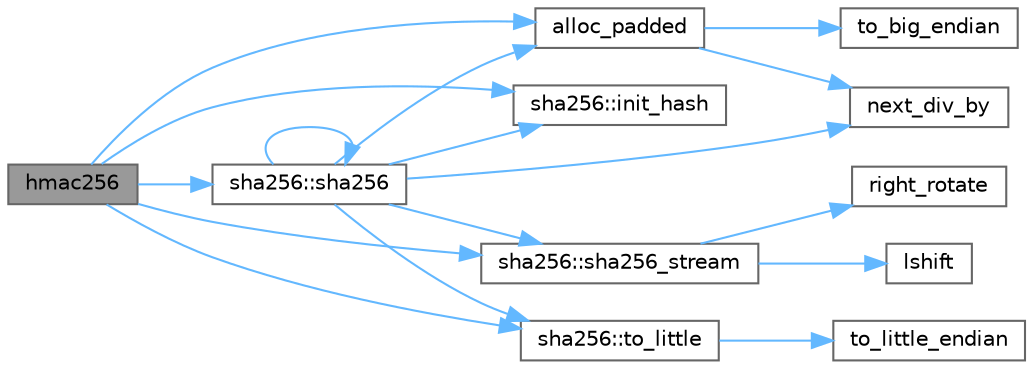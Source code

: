 digraph "hmac256"
{
 // INTERACTIVE_SVG=YES
 // LATEX_PDF_SIZE
  bgcolor="transparent";
  edge [fontname=Helvetica,fontsize=10,labelfontname=Helvetica,labelfontsize=10];
  node [fontname=Helvetica,fontsize=10,shape=box,height=0.2,width=0.4];
  rankdir="LR";
  Node1 [id="Node000001",label="hmac256",height=0.2,width=0.4,color="gray40", fillcolor="grey60", style="filled", fontcolor="black",tooltip="Implement HMAC algorithm."];
  Node1 -> Node2 [id="edge1_Node000001_Node000002",color="steelblue1",style="solid",tooltip=" "];
  Node2 [id="Node000002",label="alloc_padded",height=0.2,width=0.4,color="grey40", fillcolor="white", style="filled",URL="$group__Hash__Utility.html#ga2343e55717412f96eec191b9fddb7e29",tooltip="Allocate buffer of correct size for computing hash code."];
  Node2 -> Node3 [id="edge2_Node000002_Node000003",color="steelblue1",style="solid",tooltip=" "];
  Node3 [id="Node000003",label="next_div_by",height=0.2,width=0.4,color="grey40", fillcolor="white", style="filled",URL="$group__Hash__Utility.html#ga2f56d7c5d4d0a61f36bdafd0abd32191",tooltip="Return next number evenly divisible by specified number."];
  Node2 -> Node4 [id="edge3_Node000002_Node000004",color="steelblue1",style="solid",tooltip=" "];
  Node4 [id="Node000004",label="to_big_endian",height=0.2,width=0.4,color="grey40", fillcolor="white", style="filled",URL="$group__Hash__Utility.html#gac77df34e18fbd8a9ae82a50cf65d6cf4",tooltip="Convert number from little endian to big endian."];
  Node1 -> Node5 [id="edge4_Node000001_Node000005",color="steelblue1",style="solid",tooltip=" "];
  Node5 [id="Node000005",label="sha256::init_hash",height=0.2,width=0.4,color="grey40", fillcolor="white", style="filled",URL="$group__Hash.html#gac47f6dba748c8b9093b1b2dff14a0be3",tooltip="Initialize SHA256 hash."];
  Node1 -> Node6 [id="edge5_Node000001_Node000006",color="steelblue1",style="solid",tooltip=" "];
  Node6 [id="Node000006",label="sha256::sha256",height=0.2,width=0.4,color="grey40", fillcolor="white", style="filled",URL="$group__Hash.html#gac7fe13b785f5fd4903af4339ac88fbd3",tooltip="Return SHA256 hash."];
  Node6 -> Node2 [id="edge6_Node000006_Node000002",color="steelblue1",style="solid",tooltip=" "];
  Node6 -> Node5 [id="edge7_Node000006_Node000005",color="steelblue1",style="solid",tooltip=" "];
  Node6 -> Node3 [id="edge8_Node000006_Node000003",color="steelblue1",style="solid",tooltip=" "];
  Node6 -> Node6 [id="edge9_Node000006_Node000006",color="steelblue1",style="solid",tooltip=" "];
  Node6 -> Node7 [id="edge10_Node000006_Node000007",color="steelblue1",style="solid",tooltip=" "];
  Node7 [id="Node000007",label="sha256::sha256_stream",height=0.2,width=0.4,color="grey40", fillcolor="white", style="filled",URL="$group__Hash.html#ga21b0412f8de5402ca9424fb129f51d5f",tooltip="Compute SHA256 hash, updating hash value at every invocation."];
  Node7 -> Node8 [id="edge11_Node000007_Node000008",color="steelblue1",style="solid",tooltip=" "];
  Node8 [id="Node000008",label="lshift",height=0.2,width=0.4,color="grey40", fillcolor="white", style="filled",URL="$group__Hash__Utility.html#ga78ae03271cd4536e0d22219cf9ce294a",tooltip="Left shift of unsigned 8 bit int and conversion to 32 bit."];
  Node7 -> Node9 [id="edge12_Node000007_Node000009",color="steelblue1",style="solid",tooltip=" "];
  Node9 [id="Node000009",label="right_rotate",height=0.2,width=0.4,color="grey40", fillcolor="white", style="filled",URL="$group__Hash__Utility.html#gaec0ea9d7fd1557b10a283c3b3b474889",tooltip="Right rotate bits of 32 bit integer numbers."];
  Node6 -> Node10 [id="edge13_Node000006_Node000010",color="steelblue1",style="solid",tooltip=" "];
  Node10 [id="Node000010",label="sha256::to_little",height=0.2,width=0.4,color="grey40", fillcolor="white", style="filled",URL="$group__Hash.html#ga3175ec2f1104e9fd94349074ddc9d7d1",tooltip="Convert hash value to little endian."];
  Node10 -> Node11 [id="edge14_Node000010_Node000011",color="steelblue1",style="solid",tooltip=" "];
  Node11 [id="Node000011",label="to_little_endian",height=0.2,width=0.4,color="grey40", fillcolor="white", style="filled",URL="$group__Hash__Utility.html#gaaea301b59a68d5bb6ea05216b80fa47c",tooltip="Convert from big endian to little endian."];
  Node1 -> Node7 [id="edge15_Node000001_Node000007",color="steelblue1",style="solid",tooltip=" "];
  Node1 -> Node10 [id="edge16_Node000001_Node000010",color="steelblue1",style="solid",tooltip=" "];
}

